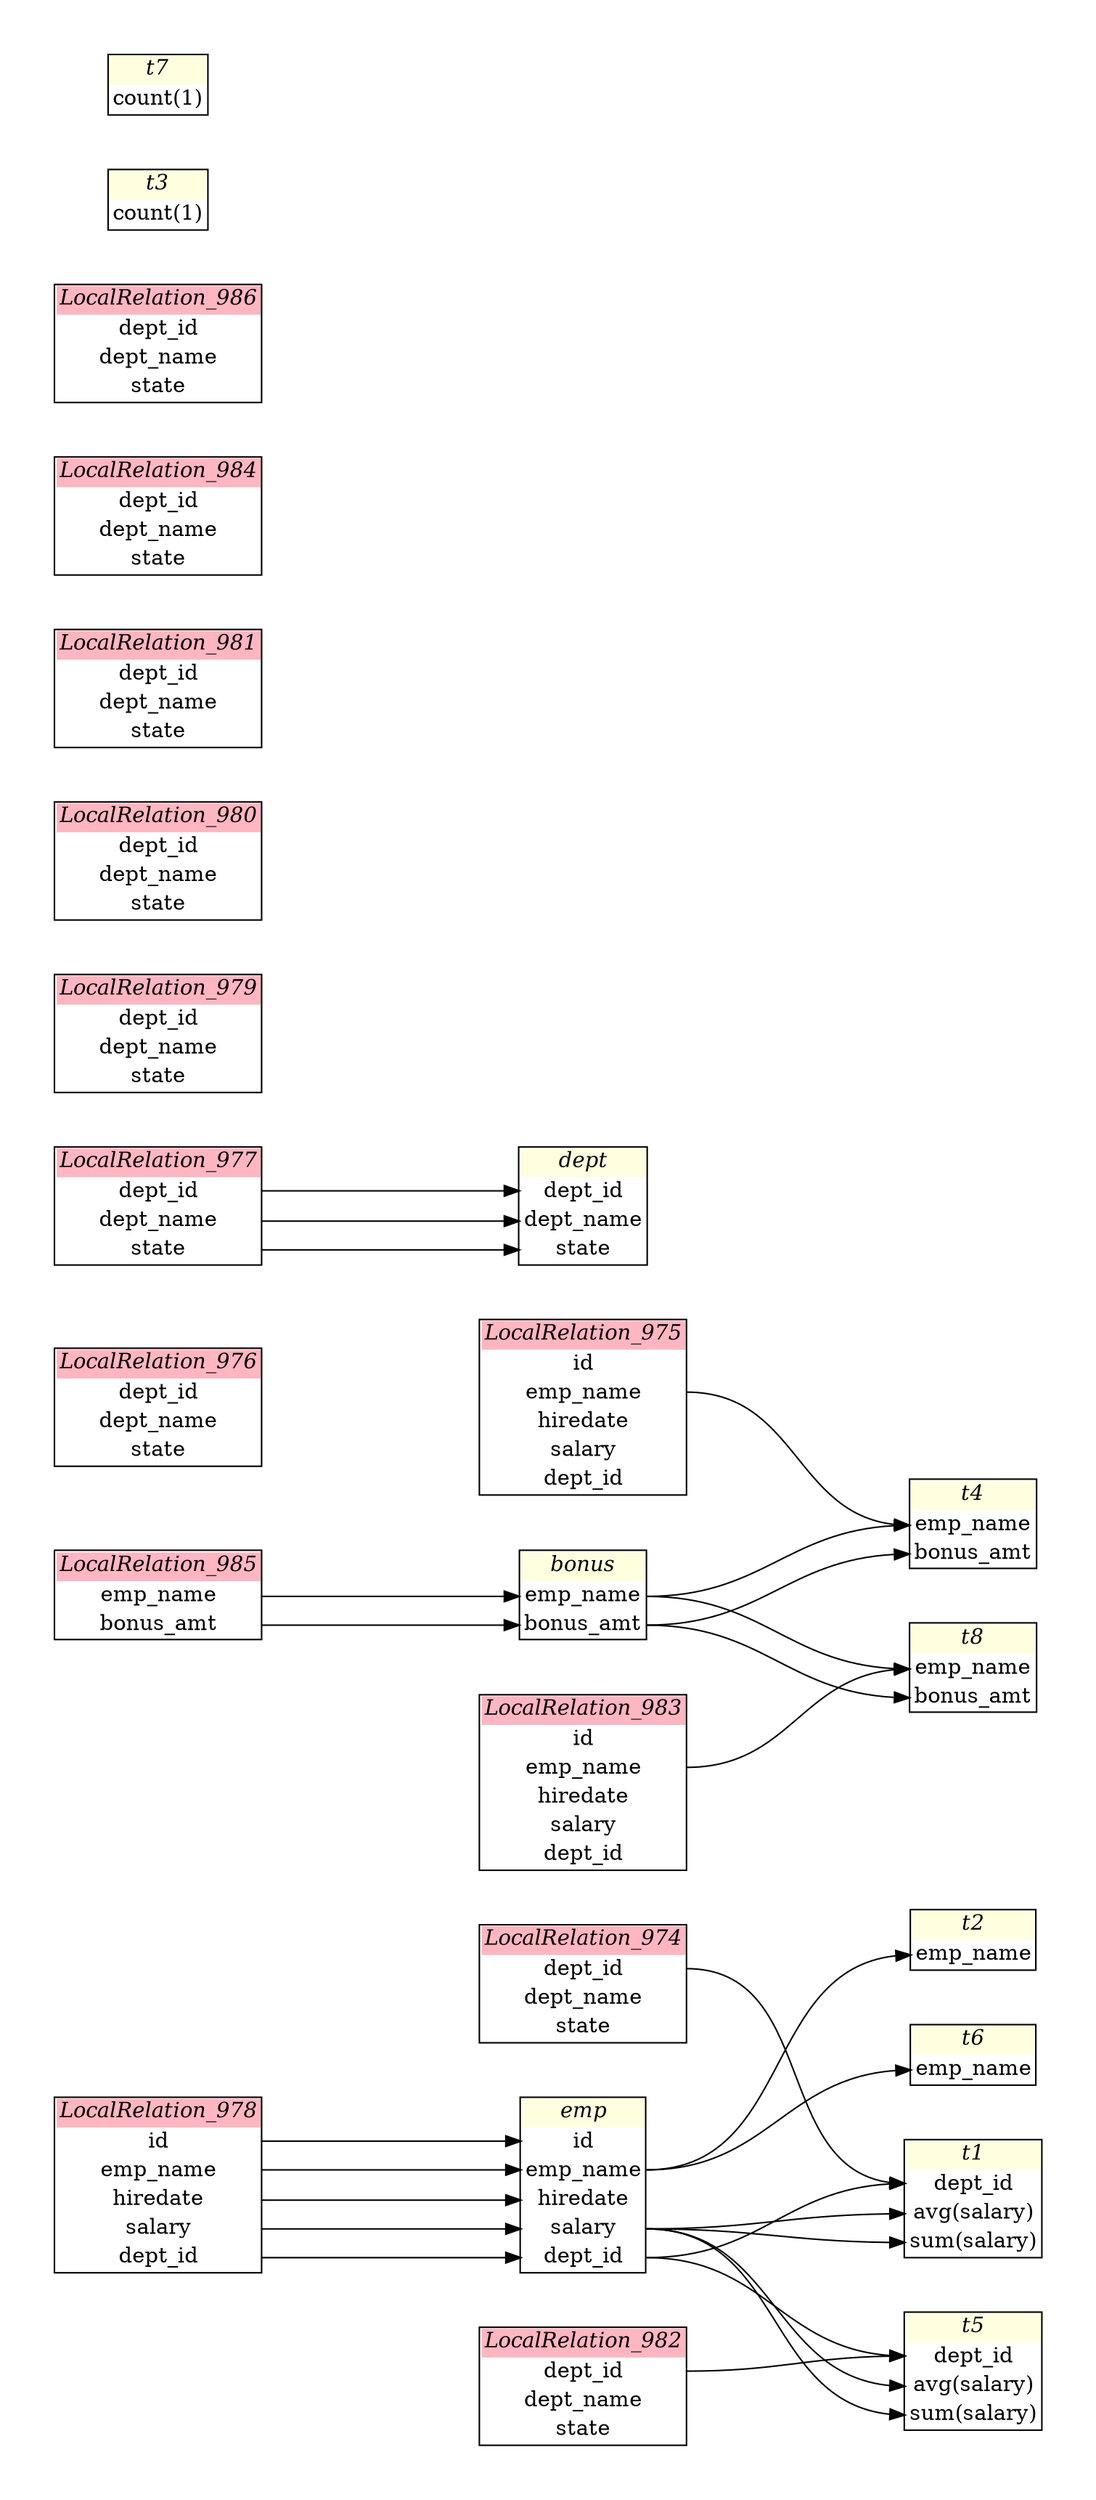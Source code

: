 // Automatically generated by SQLFlowTestSuite


digraph {
  graph [pad="0.5", nodesep="0.5", ranksep="2", fontname="Helvetica"];
  node [shape=plain]
  rankdir=LR;

  
"LocalRelation_974" [label=<
<table border="1" cellborder="0" cellspacing="0">
  <tr><td bgcolor="lightpink"><i>LocalRelation_974</i></td></tr>
  <tr><td port="0">dept_id</td></tr>
<tr><td port="1">dept_name</td></tr>
<tr><td port="2">state</td></tr>
</table>>];
           

"LocalRelation_975" [label=<
<table border="1" cellborder="0" cellspacing="0">
  <tr><td bgcolor="lightpink"><i>LocalRelation_975</i></td></tr>
  <tr><td port="0">id</td></tr>
<tr><td port="1">emp_name</td></tr>
<tr><td port="2">hiredate</td></tr>
<tr><td port="3">salary</td></tr>
<tr><td port="4">dept_id</td></tr>
</table>>];
           

"LocalRelation_976" [label=<
<table border="1" cellborder="0" cellspacing="0">
  <tr><td bgcolor="lightpink"><i>LocalRelation_976</i></td></tr>
  <tr><td port="0">dept_id</td></tr>
<tr><td port="1">dept_name</td></tr>
<tr><td port="2">state</td></tr>
</table>>];
           

"LocalRelation_977" [label=<
<table border="1" cellborder="0" cellspacing="0">
  <tr><td bgcolor="lightpink"><i>LocalRelation_977</i></td></tr>
  <tr><td port="0">dept_id</td></tr>
<tr><td port="1">dept_name</td></tr>
<tr><td port="2">state</td></tr>
</table>>];
           

"LocalRelation_978" [label=<
<table border="1" cellborder="0" cellspacing="0">
  <tr><td bgcolor="lightpink"><i>LocalRelation_978</i></td></tr>
  <tr><td port="0">id</td></tr>
<tr><td port="1">emp_name</td></tr>
<tr><td port="2">hiredate</td></tr>
<tr><td port="3">salary</td></tr>
<tr><td port="4">dept_id</td></tr>
</table>>];
           

"LocalRelation_979" [label=<
<table border="1" cellborder="0" cellspacing="0">
  <tr><td bgcolor="lightpink"><i>LocalRelation_979</i></td></tr>
  <tr><td port="0">dept_id</td></tr>
<tr><td port="1">dept_name</td></tr>
<tr><td port="2">state</td></tr>
</table>>];
           

"LocalRelation_980" [label=<
<table border="1" cellborder="0" cellspacing="0">
  <tr><td bgcolor="lightpink"><i>LocalRelation_980</i></td></tr>
  <tr><td port="0">dept_id</td></tr>
<tr><td port="1">dept_name</td></tr>
<tr><td port="2">state</td></tr>
</table>>];
           

"LocalRelation_981" [label=<
<table border="1" cellborder="0" cellspacing="0">
  <tr><td bgcolor="lightpink"><i>LocalRelation_981</i></td></tr>
  <tr><td port="0">dept_id</td></tr>
<tr><td port="1">dept_name</td></tr>
<tr><td port="2">state</td></tr>
</table>>];
           

"LocalRelation_982" [label=<
<table border="1" cellborder="0" cellspacing="0">
  <tr><td bgcolor="lightpink"><i>LocalRelation_982</i></td></tr>
  <tr><td port="0">dept_id</td></tr>
<tr><td port="1">dept_name</td></tr>
<tr><td port="2">state</td></tr>
</table>>];
           

"LocalRelation_983" [label=<
<table border="1" cellborder="0" cellspacing="0">
  <tr><td bgcolor="lightpink"><i>LocalRelation_983</i></td></tr>
  <tr><td port="0">id</td></tr>
<tr><td port="1">emp_name</td></tr>
<tr><td port="2">hiredate</td></tr>
<tr><td port="3">salary</td></tr>
<tr><td port="4">dept_id</td></tr>
</table>>];
           

"LocalRelation_984" [label=<
<table border="1" cellborder="0" cellspacing="0">
  <tr><td bgcolor="lightpink"><i>LocalRelation_984</i></td></tr>
  <tr><td port="0">dept_id</td></tr>
<tr><td port="1">dept_name</td></tr>
<tr><td port="2">state</td></tr>
</table>>];
           

"LocalRelation_985" [label=<
<table border="1" cellborder="0" cellspacing="0">
  <tr><td bgcolor="lightpink"><i>LocalRelation_985</i></td></tr>
  <tr><td port="0">emp_name</td></tr>
<tr><td port="1">bonus_amt</td></tr>
</table>>];
           

"LocalRelation_986" [label=<
<table border="1" cellborder="0" cellspacing="0">
  <tr><td bgcolor="lightpink"><i>LocalRelation_986</i></td></tr>
  <tr><td port="0">dept_id</td></tr>
<tr><td port="1">dept_name</td></tr>
<tr><td port="2">state</td></tr>
</table>>];
           

"bonus" [label=<
<table border="1" cellborder="0" cellspacing="0">
  <tr><td bgcolor="lightyellow"><i>bonus</i></td></tr>
  <tr><td port="0">emp_name</td></tr>
<tr><td port="1">bonus_amt</td></tr>
</table>>];
           

"dept" [label=<
<table border="1" cellborder="0" cellspacing="0">
  <tr><td bgcolor="lightyellow"><i>dept</i></td></tr>
  <tr><td port="0">dept_id</td></tr>
<tr><td port="1">dept_name</td></tr>
<tr><td port="2">state</td></tr>
</table>>];
           

"emp" [label=<
<table border="1" cellborder="0" cellspacing="0">
  <tr><td bgcolor="lightyellow"><i>emp</i></td></tr>
  <tr><td port="0">id</td></tr>
<tr><td port="1">emp_name</td></tr>
<tr><td port="2">hiredate</td></tr>
<tr><td port="3">salary</td></tr>
<tr><td port="4">dept_id</td></tr>
</table>>];
           

"t1" [label=<
<table border="1" cellborder="0" cellspacing="0">
  <tr><td bgcolor="lightyellow"><i>t1</i></td></tr>
  <tr><td port="0">dept_id</td></tr>
<tr><td port="1">avg(salary)</td></tr>
<tr><td port="2">sum(salary)</td></tr>
</table>>];
           

"t2" [label=<
<table border="1" cellborder="0" cellspacing="0">
  <tr><td bgcolor="lightyellow"><i>t2</i></td></tr>
  <tr><td port="0">emp_name</td></tr>
</table>>];
           

"t3" [label=<
<table border="1" cellborder="0" cellspacing="0">
  <tr><td bgcolor="lightyellow"><i>t3</i></td></tr>
  <tr><td port="0">count(1)</td></tr>
</table>>];
           

"t4" [label=<
<table border="1" cellborder="0" cellspacing="0">
  <tr><td bgcolor="lightyellow"><i>t4</i></td></tr>
  <tr><td port="0">emp_name</td></tr>
<tr><td port="1">bonus_amt</td></tr>
</table>>];
           

"t5" [label=<
<table border="1" cellborder="0" cellspacing="0">
  <tr><td bgcolor="lightyellow"><i>t5</i></td></tr>
  <tr><td port="0">dept_id</td></tr>
<tr><td port="1">avg(salary)</td></tr>
<tr><td port="2">sum(salary)</td></tr>
</table>>];
           

"t6" [label=<
<table border="1" cellborder="0" cellspacing="0">
  <tr><td bgcolor="lightyellow"><i>t6</i></td></tr>
  <tr><td port="0">emp_name</td></tr>
</table>>];
           

"t7" [label=<
<table border="1" cellborder="0" cellspacing="0">
  <tr><td bgcolor="lightyellow"><i>t7</i></td></tr>
  <tr><td port="0">count(1)</td></tr>
</table>>];
           

"t8" [label=<
<table border="1" cellborder="0" cellspacing="0">
  <tr><td bgcolor="lightyellow"><i>t8</i></td></tr>
  <tr><td port="0">emp_name</td></tr>
<tr><td port="1">bonus_amt</td></tr>
</table>>];
           
  "LocalRelation_974":0 -> t1:0
"LocalRelation_975":1 -> t4:0
"LocalRelation_977":0 -> dept:0
"LocalRelation_977":1 -> dept:1
"LocalRelation_977":2 -> dept:2
"LocalRelation_978":0 -> emp:0
"LocalRelation_978":1 -> emp:1
"LocalRelation_978":2 -> emp:2
"LocalRelation_978":3 -> emp:3
"LocalRelation_978":4 -> emp:4
"LocalRelation_982":0 -> t5:0
"LocalRelation_983":1 -> t8:0
"LocalRelation_985":0 -> bonus:0
"LocalRelation_985":1 -> bonus:1
"bonus":0 -> t4:0
"bonus":0 -> t8:0
"bonus":1 -> t4:1
"bonus":1 -> t8:1
"emp":1 -> t2:0
"emp":1 -> t6:0
"emp":3 -> t1:1
"emp":3 -> t1:2
"emp":3 -> t5:1
"emp":3 -> t5:2
"emp":4 -> t1:0
"emp":4 -> t5:0
}
       